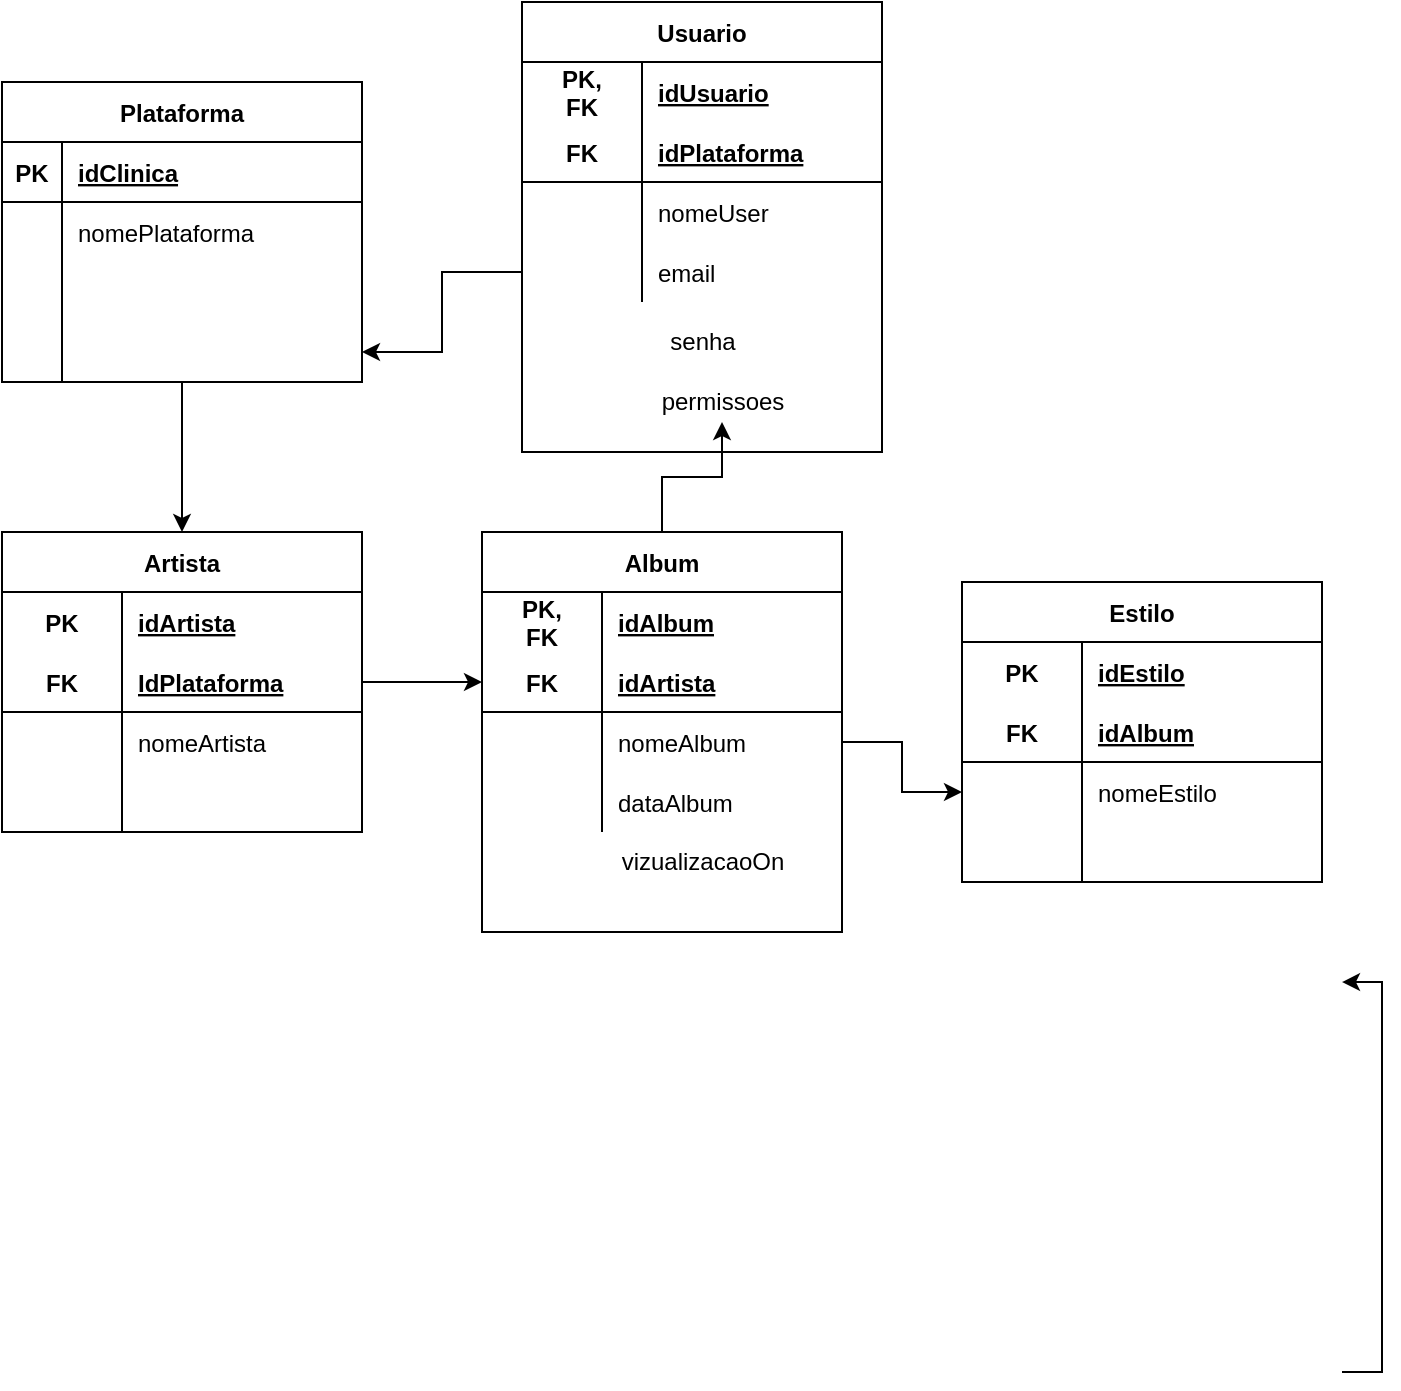 <mxfile version="14.9.4" type="device"><diagram id="yItOkch6rzGgE2BSh65L" name="logica"><mxGraphModel dx="782" dy="649" grid="1" gridSize="10" guides="1" tooltips="1" connect="1" arrows="1" fold="1" page="1" pageScale="1" pageWidth="827" pageHeight="1169" math="0" shadow="0"><root><mxCell id="0"/><mxCell id="1" parent="0"/><mxCell id="zazlMK2ucOoqfGd4uuGl-4" style="edgeStyle=orthogonalEdgeStyle;rounded=0;orthogonalLoop=1;jettySize=auto;html=1;entryX=0.5;entryY=0;entryDx=0;entryDy=0;" edge="1" parent="1" source="XcIMgl7L2e76SxI-6Eae-27" target="j06CCCLDUkMhJ6pOOHpj-1"><mxGeometry relative="1" as="geometry"/></mxCell><mxCell id="XcIMgl7L2e76SxI-6Eae-27" value="Plataforma" style="shape=table;startSize=30;container=1;collapsible=1;childLayout=tableLayout;fixedRows=1;rowLines=0;fontStyle=1;align=center;resizeLast=1;" parent="1" vertex="1"><mxGeometry x="100" y="360" width="180" height="150" as="geometry"/></mxCell><mxCell id="XcIMgl7L2e76SxI-6Eae-28" value="" style="shape=partialRectangle;collapsible=0;dropTarget=0;pointerEvents=0;fillColor=none;top=0;left=0;bottom=1;right=0;points=[[0,0.5],[1,0.5]];portConstraint=eastwest;" parent="XcIMgl7L2e76SxI-6Eae-27" vertex="1"><mxGeometry y="30" width="180" height="30" as="geometry"/></mxCell><mxCell id="XcIMgl7L2e76SxI-6Eae-29" value="PK" style="shape=partialRectangle;connectable=0;fillColor=none;top=0;left=0;bottom=0;right=0;fontStyle=1;overflow=hidden;" parent="XcIMgl7L2e76SxI-6Eae-28" vertex="1"><mxGeometry width="30" height="30" as="geometry"/></mxCell><mxCell id="XcIMgl7L2e76SxI-6Eae-30" value="idClinica" style="shape=partialRectangle;connectable=0;fillColor=none;top=0;left=0;bottom=0;right=0;align=left;spacingLeft=6;fontStyle=5;overflow=hidden;" parent="XcIMgl7L2e76SxI-6Eae-28" vertex="1"><mxGeometry x="30" width="150" height="30" as="geometry"/></mxCell><mxCell id="XcIMgl7L2e76SxI-6Eae-31" value="" style="shape=partialRectangle;collapsible=0;dropTarget=0;pointerEvents=0;fillColor=none;top=0;left=0;bottom=0;right=0;points=[[0,0.5],[1,0.5]];portConstraint=eastwest;" parent="XcIMgl7L2e76SxI-6Eae-27" vertex="1"><mxGeometry y="60" width="180" height="30" as="geometry"/></mxCell><mxCell id="XcIMgl7L2e76SxI-6Eae-32" value="" style="shape=partialRectangle;connectable=0;fillColor=none;top=0;left=0;bottom=0;right=0;editable=1;overflow=hidden;" parent="XcIMgl7L2e76SxI-6Eae-31" vertex="1"><mxGeometry width="30" height="30" as="geometry"/></mxCell><mxCell id="XcIMgl7L2e76SxI-6Eae-33" value="nomePlataforma" style="shape=partialRectangle;connectable=0;fillColor=none;top=0;left=0;bottom=0;right=0;align=left;spacingLeft=6;overflow=hidden;" parent="XcIMgl7L2e76SxI-6Eae-31" vertex="1"><mxGeometry x="30" width="150" height="30" as="geometry"/></mxCell><mxCell id="XcIMgl7L2e76SxI-6Eae-34" value="" style="shape=partialRectangle;collapsible=0;dropTarget=0;pointerEvents=0;fillColor=none;top=0;left=0;bottom=0;right=0;points=[[0,0.5],[1,0.5]];portConstraint=eastwest;" parent="XcIMgl7L2e76SxI-6Eae-27" vertex="1"><mxGeometry y="90" width="180" height="30" as="geometry"/></mxCell><mxCell id="XcIMgl7L2e76SxI-6Eae-35" value="" style="shape=partialRectangle;connectable=0;fillColor=none;top=0;left=0;bottom=0;right=0;editable=1;overflow=hidden;" parent="XcIMgl7L2e76SxI-6Eae-34" vertex="1"><mxGeometry width="30" height="30" as="geometry"/></mxCell><mxCell id="XcIMgl7L2e76SxI-6Eae-36" value="" style="shape=partialRectangle;connectable=0;fillColor=none;top=0;left=0;bottom=0;right=0;align=left;spacingLeft=6;overflow=hidden;" parent="XcIMgl7L2e76SxI-6Eae-34" vertex="1"><mxGeometry x="30" width="150" height="30" as="geometry"/></mxCell><mxCell id="XcIMgl7L2e76SxI-6Eae-37" value="" style="shape=partialRectangle;collapsible=0;dropTarget=0;pointerEvents=0;fillColor=none;top=0;left=0;bottom=0;right=0;points=[[0,0.5],[1,0.5]];portConstraint=eastwest;" parent="XcIMgl7L2e76SxI-6Eae-27" vertex="1"><mxGeometry y="120" width="180" height="30" as="geometry"/></mxCell><mxCell id="XcIMgl7L2e76SxI-6Eae-38" value="" style="shape=partialRectangle;connectable=0;fillColor=none;top=0;left=0;bottom=0;right=0;editable=1;overflow=hidden;" parent="XcIMgl7L2e76SxI-6Eae-37" vertex="1"><mxGeometry width="30" height="30" as="geometry"/></mxCell><mxCell id="XcIMgl7L2e76SxI-6Eae-39" value="" style="shape=partialRectangle;connectable=0;fillColor=none;top=0;left=0;bottom=0;right=0;align=left;spacingLeft=6;overflow=hidden;" parent="XcIMgl7L2e76SxI-6Eae-37" vertex="1"><mxGeometry x="30" width="150" height="30" as="geometry"/></mxCell><mxCell id="zazlMK2ucOoqfGd4uuGl-21" value="" style="edgeStyle=orthogonalEdgeStyle;rounded=0;orthogonalLoop=1;jettySize=auto;html=1;" edge="1" parent="1" source="XcIMgl7L2e76SxI-6Eae-105" target="zazlMK2ucOoqfGd4uuGl-20"><mxGeometry relative="1" as="geometry"/></mxCell><mxCell id="XcIMgl7L2e76SxI-6Eae-105" value="Album" style="shape=table;startSize=30;container=1;collapsible=1;childLayout=tableLayout;fixedRows=1;rowLines=0;fontStyle=1;align=center;resizeLast=1;" parent="1" vertex="1"><mxGeometry x="340" y="585" width="180" height="200" as="geometry"/></mxCell><mxCell id="XcIMgl7L2e76SxI-6Eae-106" value="" style="shape=partialRectangle;collapsible=0;dropTarget=0;pointerEvents=0;fillColor=none;top=0;left=0;bottom=0;right=0;points=[[0,0.5],[1,0.5]];portConstraint=eastwest;" parent="XcIMgl7L2e76SxI-6Eae-105" vertex="1"><mxGeometry y="30" width="180" height="30" as="geometry"/></mxCell><mxCell id="XcIMgl7L2e76SxI-6Eae-107" value="PK,&#10;FK" style="shape=partialRectangle;connectable=0;fillColor=none;top=0;left=0;bottom=0;right=0;fontStyle=1;overflow=hidden;" parent="XcIMgl7L2e76SxI-6Eae-106" vertex="1"><mxGeometry width="60" height="30" as="geometry"/></mxCell><mxCell id="XcIMgl7L2e76SxI-6Eae-108" value="idAlbum" style="shape=partialRectangle;connectable=0;fillColor=none;top=0;left=0;bottom=0;right=0;align=left;spacingLeft=6;fontStyle=5;overflow=hidden;" parent="XcIMgl7L2e76SxI-6Eae-106" vertex="1"><mxGeometry x="60" width="120" height="30" as="geometry"/></mxCell><mxCell id="XcIMgl7L2e76SxI-6Eae-109" value="" style="shape=partialRectangle;collapsible=0;dropTarget=0;pointerEvents=0;fillColor=none;top=0;left=0;bottom=1;right=0;points=[[0,0.5],[1,0.5]];portConstraint=eastwest;" parent="XcIMgl7L2e76SxI-6Eae-105" vertex="1"><mxGeometry y="60" width="180" height="30" as="geometry"/></mxCell><mxCell id="XcIMgl7L2e76SxI-6Eae-110" value="FK" style="shape=partialRectangle;connectable=0;fillColor=none;top=0;left=0;bottom=0;right=0;fontStyle=1;overflow=hidden;" parent="XcIMgl7L2e76SxI-6Eae-109" vertex="1"><mxGeometry width="60" height="30" as="geometry"/></mxCell><mxCell id="XcIMgl7L2e76SxI-6Eae-111" value="idArtista" style="shape=partialRectangle;connectable=0;fillColor=none;top=0;left=0;bottom=0;right=0;align=left;spacingLeft=6;fontStyle=5;overflow=hidden;" parent="XcIMgl7L2e76SxI-6Eae-109" vertex="1"><mxGeometry x="60" width="120" height="30" as="geometry"/></mxCell><mxCell id="XcIMgl7L2e76SxI-6Eae-112" value="" style="shape=partialRectangle;collapsible=0;dropTarget=0;pointerEvents=0;fillColor=none;top=0;left=0;bottom=0;right=0;points=[[0,0.5],[1,0.5]];portConstraint=eastwest;" parent="XcIMgl7L2e76SxI-6Eae-105" vertex="1"><mxGeometry y="90" width="180" height="30" as="geometry"/></mxCell><mxCell id="XcIMgl7L2e76SxI-6Eae-113" value="" style="shape=partialRectangle;connectable=0;fillColor=none;top=0;left=0;bottom=0;right=0;editable=1;overflow=hidden;" parent="XcIMgl7L2e76SxI-6Eae-112" vertex="1"><mxGeometry width="60" height="30" as="geometry"/></mxCell><mxCell id="XcIMgl7L2e76SxI-6Eae-114" value="nomeAlbum" style="shape=partialRectangle;connectable=0;fillColor=none;top=0;left=0;bottom=0;right=0;align=left;spacingLeft=6;overflow=hidden;" parent="XcIMgl7L2e76SxI-6Eae-112" vertex="1"><mxGeometry x="60" width="120" height="30" as="geometry"/></mxCell><mxCell id="XcIMgl7L2e76SxI-6Eae-115" value="" style="shape=partialRectangle;collapsible=0;dropTarget=0;pointerEvents=0;fillColor=none;top=0;left=0;bottom=0;right=0;points=[[0,0.5],[1,0.5]];portConstraint=eastwest;" parent="XcIMgl7L2e76SxI-6Eae-105" vertex="1"><mxGeometry y="120" width="180" height="30" as="geometry"/></mxCell><mxCell id="XcIMgl7L2e76SxI-6Eae-116" value="" style="shape=partialRectangle;connectable=0;fillColor=none;top=0;left=0;bottom=0;right=0;editable=1;overflow=hidden;" parent="XcIMgl7L2e76SxI-6Eae-115" vertex="1"><mxGeometry width="60" height="30" as="geometry"/></mxCell><mxCell id="XcIMgl7L2e76SxI-6Eae-117" value="dataAlbum" style="shape=partialRectangle;connectable=0;fillColor=none;top=0;left=0;bottom=0;right=0;align=left;spacingLeft=6;overflow=hidden;" parent="XcIMgl7L2e76SxI-6Eae-115" vertex="1"><mxGeometry x="60" width="120" height="30" as="geometry"/></mxCell><mxCell id="j06CCCLDUkMhJ6pOOHpj-1" value="Artista" style="shape=table;startSize=30;container=1;collapsible=1;childLayout=tableLayout;fixedRows=1;rowLines=0;fontStyle=1;align=center;resizeLast=1;" parent="1" vertex="1"><mxGeometry x="100" y="585" width="180" height="150" as="geometry"/></mxCell><mxCell id="j06CCCLDUkMhJ6pOOHpj-2" value="" style="shape=partialRectangle;collapsible=0;dropTarget=0;pointerEvents=0;fillColor=none;top=0;left=0;bottom=0;right=0;points=[[0,0.5],[1,0.5]];portConstraint=eastwest;" parent="j06CCCLDUkMhJ6pOOHpj-1" vertex="1"><mxGeometry y="30" width="180" height="30" as="geometry"/></mxCell><mxCell id="j06CCCLDUkMhJ6pOOHpj-3" value="PK" style="shape=partialRectangle;connectable=0;fillColor=none;top=0;left=0;bottom=0;right=0;fontStyle=1;overflow=hidden;" parent="j06CCCLDUkMhJ6pOOHpj-2" vertex="1"><mxGeometry width="60" height="30" as="geometry"/></mxCell><mxCell id="j06CCCLDUkMhJ6pOOHpj-4" value="idArtista" style="shape=partialRectangle;connectable=0;fillColor=none;top=0;left=0;bottom=0;right=0;align=left;spacingLeft=6;fontStyle=5;overflow=hidden;" parent="j06CCCLDUkMhJ6pOOHpj-2" vertex="1"><mxGeometry x="60" width="120" height="30" as="geometry"/></mxCell><mxCell id="j06CCCLDUkMhJ6pOOHpj-5" value="" style="shape=partialRectangle;collapsible=0;dropTarget=0;pointerEvents=0;fillColor=none;top=0;left=0;bottom=1;right=0;points=[[0,0.5],[1,0.5]];portConstraint=eastwest;" parent="j06CCCLDUkMhJ6pOOHpj-1" vertex="1"><mxGeometry y="60" width="180" height="30" as="geometry"/></mxCell><mxCell id="j06CCCLDUkMhJ6pOOHpj-6" value="FK" style="shape=partialRectangle;connectable=0;fillColor=none;top=0;left=0;bottom=0;right=0;fontStyle=1;overflow=hidden;" parent="j06CCCLDUkMhJ6pOOHpj-5" vertex="1"><mxGeometry width="60" height="30" as="geometry"/></mxCell><mxCell id="j06CCCLDUkMhJ6pOOHpj-7" value="IdPlataforma" style="shape=partialRectangle;connectable=0;fillColor=none;top=0;left=0;bottom=0;right=0;align=left;spacingLeft=6;fontStyle=5;overflow=hidden;" parent="j06CCCLDUkMhJ6pOOHpj-5" vertex="1"><mxGeometry x="60" width="120" height="30" as="geometry"/></mxCell><mxCell id="j06CCCLDUkMhJ6pOOHpj-8" value="" style="shape=partialRectangle;collapsible=0;dropTarget=0;pointerEvents=0;fillColor=none;top=0;left=0;bottom=0;right=0;points=[[0,0.5],[1,0.5]];portConstraint=eastwest;" parent="j06CCCLDUkMhJ6pOOHpj-1" vertex="1"><mxGeometry y="90" width="180" height="30" as="geometry"/></mxCell><mxCell id="j06CCCLDUkMhJ6pOOHpj-9" value="" style="shape=partialRectangle;connectable=0;fillColor=none;top=0;left=0;bottom=0;right=0;editable=1;overflow=hidden;" parent="j06CCCLDUkMhJ6pOOHpj-8" vertex="1"><mxGeometry width="60" height="30" as="geometry"/></mxCell><mxCell id="j06CCCLDUkMhJ6pOOHpj-10" value="nomeArtista" style="shape=partialRectangle;connectable=0;fillColor=none;top=0;left=0;bottom=0;right=0;align=left;spacingLeft=6;overflow=hidden;" parent="j06CCCLDUkMhJ6pOOHpj-8" vertex="1"><mxGeometry x="60" width="120" height="30" as="geometry"/></mxCell><mxCell id="j06CCCLDUkMhJ6pOOHpj-11" value="" style="shape=partialRectangle;collapsible=0;dropTarget=0;pointerEvents=0;fillColor=none;top=0;left=0;bottom=0;right=0;points=[[0,0.5],[1,0.5]];portConstraint=eastwest;" parent="j06CCCLDUkMhJ6pOOHpj-1" vertex="1"><mxGeometry y="120" width="180" height="30" as="geometry"/></mxCell><mxCell id="j06CCCLDUkMhJ6pOOHpj-12" value="" style="shape=partialRectangle;connectable=0;fillColor=none;top=0;left=0;bottom=0;right=0;editable=1;overflow=hidden;" parent="j06CCCLDUkMhJ6pOOHpj-11" vertex="1"><mxGeometry width="60" height="30" as="geometry"/></mxCell><mxCell id="j06CCCLDUkMhJ6pOOHpj-13" value="" style="shape=partialRectangle;connectable=0;fillColor=none;top=0;left=0;bottom=0;right=0;align=left;spacingLeft=6;overflow=hidden;" parent="j06CCCLDUkMhJ6pOOHpj-11" vertex="1"><mxGeometry x="60" width="120" height="30" as="geometry"/></mxCell><mxCell id="j06CCCLDUkMhJ6pOOHpj-93" style="edgeStyle=orthogonalEdgeStyle;rounded=0;orthogonalLoop=1;jettySize=auto;html=1;entryX=1;entryY=0.167;entryDx=0;entryDy=0;entryPerimeter=0;" parent="1" edge="1"><mxGeometry relative="1" as="geometry"><Array as="points"><mxPoint x="790" y="1005"/><mxPoint x="790" y="810"/></Array><mxPoint x="770" y="1005" as="sourcePoint"/><mxPoint x="770" y="810.02" as="targetPoint"/></mxGeometry></mxCell><mxCell id="zazlMK2ucOoqfGd4uuGl-1" value="&lt;font style=&quot;vertical-align: inherit&quot;&gt;&lt;font style=&quot;vertical-align: inherit&quot;&gt;vizualizacaoOn&lt;/font&gt;&lt;/font&gt;" style="text;html=1;align=center;verticalAlign=middle;resizable=0;points=[];autosize=1;strokeColor=none;" vertex="1" parent="1"><mxGeometry x="400" y="740" width="100" height="20" as="geometry"/></mxCell><mxCell id="zazlMK2ucOoqfGd4uuGl-5" style="edgeStyle=orthogonalEdgeStyle;rounded=0;orthogonalLoop=1;jettySize=auto;html=1;entryX=0;entryY=0.5;entryDx=0;entryDy=0;" edge="1" parent="1" source="j06CCCLDUkMhJ6pOOHpj-5" target="XcIMgl7L2e76SxI-6Eae-109"><mxGeometry relative="1" as="geometry"/></mxCell><mxCell id="zazlMK2ucOoqfGd4uuGl-6" value="Usuario" style="shape=table;startSize=30;container=1;collapsible=1;childLayout=tableLayout;fixedRows=1;rowLines=0;fontStyle=1;align=center;resizeLast=1;" vertex="1" parent="1"><mxGeometry x="360" y="320" width="180" height="225" as="geometry"/></mxCell><mxCell id="zazlMK2ucOoqfGd4uuGl-7" value="" style="shape=partialRectangle;collapsible=0;dropTarget=0;pointerEvents=0;fillColor=none;top=0;left=0;bottom=0;right=0;points=[[0,0.5],[1,0.5]];portConstraint=eastwest;" vertex="1" parent="zazlMK2ucOoqfGd4uuGl-6"><mxGeometry y="30" width="180" height="30" as="geometry"/></mxCell><mxCell id="zazlMK2ucOoqfGd4uuGl-8" value="PK,&#10;FK" style="shape=partialRectangle;connectable=0;fillColor=none;top=0;left=0;bottom=0;right=0;fontStyle=1;overflow=hidden;" vertex="1" parent="zazlMK2ucOoqfGd4uuGl-7"><mxGeometry width="60" height="30" as="geometry"/></mxCell><mxCell id="zazlMK2ucOoqfGd4uuGl-9" value="idUsuario" style="shape=partialRectangle;connectable=0;fillColor=none;top=0;left=0;bottom=0;right=0;align=left;spacingLeft=6;fontStyle=5;overflow=hidden;" vertex="1" parent="zazlMK2ucOoqfGd4uuGl-7"><mxGeometry x="60" width="120" height="30" as="geometry"/></mxCell><mxCell id="zazlMK2ucOoqfGd4uuGl-10" value="" style="shape=partialRectangle;collapsible=0;dropTarget=0;pointerEvents=0;fillColor=none;top=0;left=0;bottom=1;right=0;points=[[0,0.5],[1,0.5]];portConstraint=eastwest;" vertex="1" parent="zazlMK2ucOoqfGd4uuGl-6"><mxGeometry y="60" width="180" height="30" as="geometry"/></mxCell><mxCell id="zazlMK2ucOoqfGd4uuGl-11" value="FK" style="shape=partialRectangle;connectable=0;fillColor=none;top=0;left=0;bottom=0;right=0;fontStyle=1;overflow=hidden;" vertex="1" parent="zazlMK2ucOoqfGd4uuGl-10"><mxGeometry width="60" height="30" as="geometry"/></mxCell><mxCell id="zazlMK2ucOoqfGd4uuGl-12" value="idPlataforma" style="shape=partialRectangle;connectable=0;fillColor=none;top=0;left=0;bottom=0;right=0;align=left;spacingLeft=6;fontStyle=5;overflow=hidden;" vertex="1" parent="zazlMK2ucOoqfGd4uuGl-10"><mxGeometry x="60" width="120" height="30" as="geometry"/></mxCell><mxCell id="zazlMK2ucOoqfGd4uuGl-13" value="" style="shape=partialRectangle;collapsible=0;dropTarget=0;pointerEvents=0;fillColor=none;top=0;left=0;bottom=0;right=0;points=[[0,0.5],[1,0.5]];portConstraint=eastwest;" vertex="1" parent="zazlMK2ucOoqfGd4uuGl-6"><mxGeometry y="90" width="180" height="30" as="geometry"/></mxCell><mxCell id="zazlMK2ucOoqfGd4uuGl-14" value="" style="shape=partialRectangle;connectable=0;fillColor=none;top=0;left=0;bottom=0;right=0;editable=1;overflow=hidden;" vertex="1" parent="zazlMK2ucOoqfGd4uuGl-13"><mxGeometry width="60" height="30" as="geometry"/></mxCell><mxCell id="zazlMK2ucOoqfGd4uuGl-15" value="nomeUser" style="shape=partialRectangle;connectable=0;fillColor=none;top=0;left=0;bottom=0;right=0;align=left;spacingLeft=6;overflow=hidden;" vertex="1" parent="zazlMK2ucOoqfGd4uuGl-13"><mxGeometry x="60" width="120" height="30" as="geometry"/></mxCell><mxCell id="zazlMK2ucOoqfGd4uuGl-16" value="" style="shape=partialRectangle;collapsible=0;dropTarget=0;pointerEvents=0;fillColor=none;top=0;left=0;bottom=0;right=0;points=[[0,0.5],[1,0.5]];portConstraint=eastwest;" vertex="1" parent="zazlMK2ucOoqfGd4uuGl-6"><mxGeometry y="120" width="180" height="30" as="geometry"/></mxCell><mxCell id="zazlMK2ucOoqfGd4uuGl-17" value="" style="shape=partialRectangle;connectable=0;fillColor=none;top=0;left=0;bottom=0;right=0;editable=1;overflow=hidden;" vertex="1" parent="zazlMK2ucOoqfGd4uuGl-16"><mxGeometry width="60" height="30" as="geometry"/></mxCell><mxCell id="zazlMK2ucOoqfGd4uuGl-18" value="email" style="shape=partialRectangle;connectable=0;fillColor=none;top=0;left=0;bottom=0;right=0;align=left;spacingLeft=6;overflow=hidden;" vertex="1" parent="zazlMK2ucOoqfGd4uuGl-16"><mxGeometry x="60" width="120" height="30" as="geometry"/></mxCell><mxCell id="zazlMK2ucOoqfGd4uuGl-19" value="&lt;font style=&quot;vertical-align: inherit&quot;&gt;&lt;font style=&quot;vertical-align: inherit&quot;&gt;senha&lt;/font&gt;&lt;/font&gt;" style="text;html=1;align=center;verticalAlign=middle;resizable=0;points=[];autosize=1;strokeColor=none;" vertex="1" parent="1"><mxGeometry x="425" y="480" width="50" height="20" as="geometry"/></mxCell><mxCell id="zazlMK2ucOoqfGd4uuGl-20" value="&lt;font style=&quot;vertical-align: inherit&quot;&gt;&lt;font style=&quot;vertical-align: inherit&quot;&gt;permissoes&lt;/font&gt;&lt;/font&gt;" style="text;html=1;align=center;verticalAlign=middle;resizable=0;points=[];autosize=1;strokeColor=none;" vertex="1" parent="1"><mxGeometry x="420" y="510" width="80" height="20" as="geometry"/></mxCell><mxCell id="zazlMK2ucOoqfGd4uuGl-22" value="" style="edgeStyle=orthogonalEdgeStyle;rounded=0;orthogonalLoop=1;jettySize=auto;html=1;" edge="1" parent="1" source="zazlMK2ucOoqfGd4uuGl-16" target="XcIMgl7L2e76SxI-6Eae-37"><mxGeometry relative="1" as="geometry"/></mxCell><mxCell id="zazlMK2ucOoqfGd4uuGl-23" value="Estilo" style="shape=table;startSize=30;container=1;collapsible=1;childLayout=tableLayout;fixedRows=1;rowLines=0;fontStyle=1;align=center;resizeLast=1;" vertex="1" parent="1"><mxGeometry x="580" y="610" width="180" height="150" as="geometry"/></mxCell><mxCell id="zazlMK2ucOoqfGd4uuGl-24" value="" style="shape=partialRectangle;collapsible=0;dropTarget=0;pointerEvents=0;fillColor=none;top=0;left=0;bottom=0;right=0;points=[[0,0.5],[1,0.5]];portConstraint=eastwest;" vertex="1" parent="zazlMK2ucOoqfGd4uuGl-23"><mxGeometry y="30" width="180" height="30" as="geometry"/></mxCell><mxCell id="zazlMK2ucOoqfGd4uuGl-25" value="PK" style="shape=partialRectangle;connectable=0;fillColor=none;top=0;left=0;bottom=0;right=0;fontStyle=1;overflow=hidden;" vertex="1" parent="zazlMK2ucOoqfGd4uuGl-24"><mxGeometry width="60" height="30" as="geometry"/></mxCell><mxCell id="zazlMK2ucOoqfGd4uuGl-26" value="idEstilo" style="shape=partialRectangle;connectable=0;fillColor=none;top=0;left=0;bottom=0;right=0;align=left;spacingLeft=6;fontStyle=5;overflow=hidden;" vertex="1" parent="zazlMK2ucOoqfGd4uuGl-24"><mxGeometry x="60" width="120" height="30" as="geometry"/></mxCell><mxCell id="zazlMK2ucOoqfGd4uuGl-27" value="" style="shape=partialRectangle;collapsible=0;dropTarget=0;pointerEvents=0;fillColor=none;top=0;left=0;bottom=1;right=0;points=[[0,0.5],[1,0.5]];portConstraint=eastwest;" vertex="1" parent="zazlMK2ucOoqfGd4uuGl-23"><mxGeometry y="60" width="180" height="30" as="geometry"/></mxCell><mxCell id="zazlMK2ucOoqfGd4uuGl-28" value="FK" style="shape=partialRectangle;connectable=0;fillColor=none;top=0;left=0;bottom=0;right=0;fontStyle=1;overflow=hidden;" vertex="1" parent="zazlMK2ucOoqfGd4uuGl-27"><mxGeometry width="60" height="30" as="geometry"/></mxCell><mxCell id="zazlMK2ucOoqfGd4uuGl-29" value="idAlbum" style="shape=partialRectangle;connectable=0;fillColor=none;top=0;left=0;bottom=0;right=0;align=left;spacingLeft=6;fontStyle=5;overflow=hidden;" vertex="1" parent="zazlMK2ucOoqfGd4uuGl-27"><mxGeometry x="60" width="120" height="30" as="geometry"/></mxCell><mxCell id="zazlMK2ucOoqfGd4uuGl-30" value="" style="shape=partialRectangle;collapsible=0;dropTarget=0;pointerEvents=0;fillColor=none;top=0;left=0;bottom=0;right=0;points=[[0,0.5],[1,0.5]];portConstraint=eastwest;" vertex="1" parent="zazlMK2ucOoqfGd4uuGl-23"><mxGeometry y="90" width="180" height="30" as="geometry"/></mxCell><mxCell id="zazlMK2ucOoqfGd4uuGl-31" value="" style="shape=partialRectangle;connectable=0;fillColor=none;top=0;left=0;bottom=0;right=0;editable=1;overflow=hidden;" vertex="1" parent="zazlMK2ucOoqfGd4uuGl-30"><mxGeometry width="60" height="30" as="geometry"/></mxCell><mxCell id="zazlMK2ucOoqfGd4uuGl-32" value="nomeEstilo" style="shape=partialRectangle;connectable=0;fillColor=none;top=0;left=0;bottom=0;right=0;align=left;spacingLeft=6;overflow=hidden;" vertex="1" parent="zazlMK2ucOoqfGd4uuGl-30"><mxGeometry x="60" width="120" height="30" as="geometry"/></mxCell><mxCell id="zazlMK2ucOoqfGd4uuGl-33" value="" style="shape=partialRectangle;collapsible=0;dropTarget=0;pointerEvents=0;fillColor=none;top=0;left=0;bottom=0;right=0;points=[[0,0.5],[1,0.5]];portConstraint=eastwest;" vertex="1" parent="zazlMK2ucOoqfGd4uuGl-23"><mxGeometry y="120" width="180" height="30" as="geometry"/></mxCell><mxCell id="zazlMK2ucOoqfGd4uuGl-34" value="" style="shape=partialRectangle;connectable=0;fillColor=none;top=0;left=0;bottom=0;right=0;editable=1;overflow=hidden;" vertex="1" parent="zazlMK2ucOoqfGd4uuGl-33"><mxGeometry width="60" height="30" as="geometry"/></mxCell><mxCell id="zazlMK2ucOoqfGd4uuGl-35" value="" style="shape=partialRectangle;connectable=0;fillColor=none;top=0;left=0;bottom=0;right=0;align=left;spacingLeft=6;overflow=hidden;" vertex="1" parent="zazlMK2ucOoqfGd4uuGl-33"><mxGeometry x="60" width="120" height="30" as="geometry"/></mxCell><mxCell id="zazlMK2ucOoqfGd4uuGl-36" value="" style="edgeStyle=orthogonalEdgeStyle;rounded=0;orthogonalLoop=1;jettySize=auto;html=1;" edge="1" parent="1" source="XcIMgl7L2e76SxI-6Eae-112" target="zazlMK2ucOoqfGd4uuGl-30"><mxGeometry relative="1" as="geometry"/></mxCell></root></mxGraphModel></diagram></mxfile>